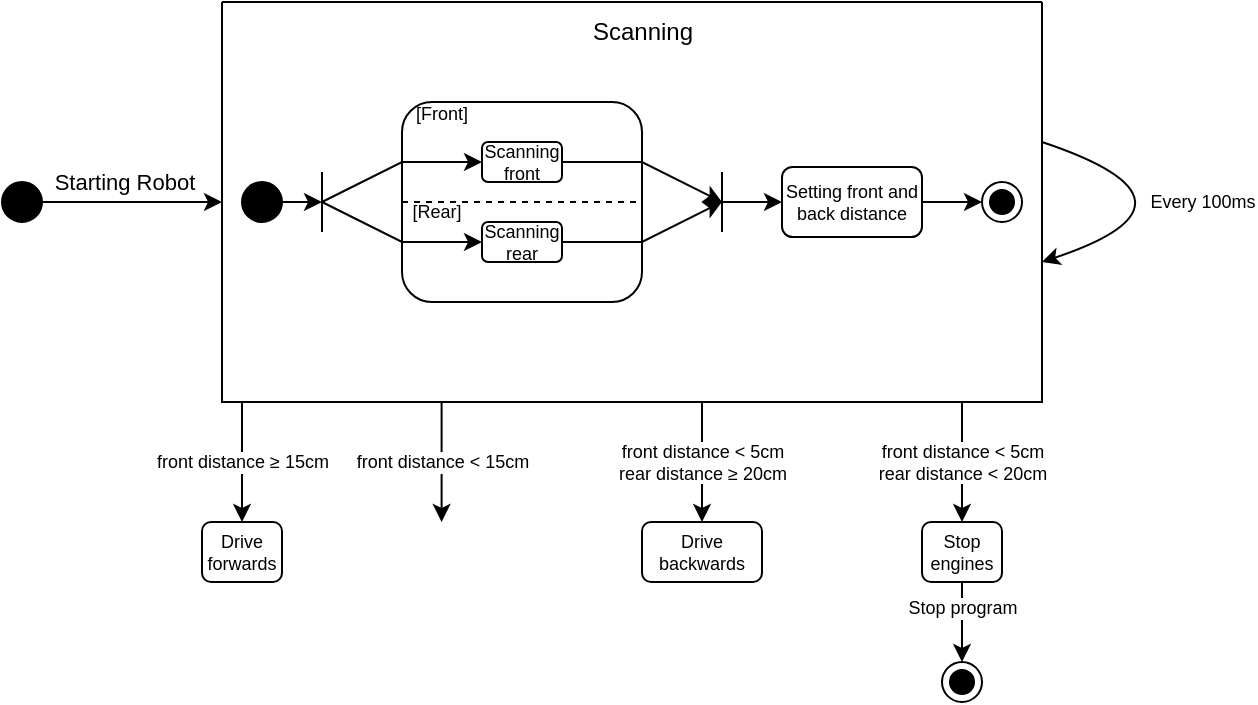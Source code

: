 <mxfile version="20.8.3" type="github">
  <diagram id="Hm4vZ4X6HkvJv1kam_Tk" name="Page-1">
    <mxGraphModel dx="830" dy="473" grid="1" gridSize="10" guides="1" tooltips="1" connect="1" arrows="1" fold="1" page="1" pageScale="1" pageWidth="850" pageHeight="1100" math="0" shadow="0">
      <root>
        <mxCell id="0" />
        <mxCell id="1" parent="0" />
        <mxCell id="5z7hVho_otHzit8Zdy6Q-4" style="edgeStyle=orthogonalEdgeStyle;rounded=0;orthogonalLoop=1;jettySize=auto;html=1;exitX=1;exitY=0.5;exitDx=0;exitDy=0;" parent="1" source="5z7hVho_otHzit8Zdy6Q-2" edge="1">
          <mxGeometry relative="1" as="geometry">
            <mxPoint x="130" y="140" as="targetPoint" />
          </mxGeometry>
        </mxCell>
        <mxCell id="5z7hVho_otHzit8Zdy6Q-7" value="&lt;div&gt;Starting Robot&lt;/div&gt;" style="edgeLabel;html=1;align=center;verticalAlign=middle;resizable=0;points=[];" parent="5z7hVho_otHzit8Zdy6Q-4" vertex="1" connectable="0">
          <mxGeometry x="-0.257" y="2" relative="1" as="geometry">
            <mxPoint x="7" y="-8" as="offset" />
          </mxGeometry>
        </mxCell>
        <mxCell id="5z7hVho_otHzit8Zdy6Q-2" value="" style="shape=ellipse;html=1;fillColor=strokeColor;fontSize=18;fontColor=#ffffff;" parent="1" vertex="1">
          <mxGeometry x="20" y="130" width="20" height="20" as="geometry" />
        </mxCell>
        <mxCell id="5z7hVho_otHzit8Zdy6Q-11" value="" style="swimlane;startSize=0;rounded=1;swimlaneLine=1;arcSize=26;" parent="1" vertex="1">
          <mxGeometry x="130" y="40" width="410" height="200" as="geometry" />
        </mxCell>
        <mxCell id="5z7hVho_otHzit8Zdy6Q-12" value="Scanning" style="text;html=1;align=center;verticalAlign=middle;resizable=0;points=[];autosize=1;strokeColor=none;fillColor=none;" parent="5z7hVho_otHzit8Zdy6Q-11" vertex="1">
          <mxGeometry x="175" width="70" height="30" as="geometry" />
        </mxCell>
        <mxCell id="5z7hVho_otHzit8Zdy6Q-15" value="" style="rounded=1;whiteSpace=wrap;html=1;" parent="5z7hVho_otHzit8Zdy6Q-11" vertex="1">
          <mxGeometry x="90" y="50" width="120" height="100" as="geometry" />
        </mxCell>
        <mxCell id="5z7hVho_otHzit8Zdy6Q-17" value="&lt;font style=&quot;font-size: 9px;&quot;&gt;[Front]&lt;/font&gt;" style="text;html=1;strokeColor=none;fillColor=none;align=center;verticalAlign=middle;whiteSpace=wrap;rounded=0;" parent="5z7hVho_otHzit8Zdy6Q-11" vertex="1">
          <mxGeometry x="90" y="50" width="40" height="10" as="geometry" />
        </mxCell>
        <mxCell id="5z7hVho_otHzit8Zdy6Q-18" value="[Rear]" style="text;html=1;strokeColor=none;fillColor=none;align=center;verticalAlign=middle;whiteSpace=wrap;rounded=0;fontSize=9;" parent="5z7hVho_otHzit8Zdy6Q-11" vertex="1">
          <mxGeometry x="90" y="100" width="35" height="10" as="geometry" />
        </mxCell>
        <mxCell id="5z7hVho_otHzit8Zdy6Q-19" value="" style="endArrow=none;dashed=1;html=1;rounded=0;fontSize=9;exitX=0;exitY=0.5;exitDx=0;exitDy=0;entryX=1;entryY=0.5;entryDx=0;entryDy=0;" parent="5z7hVho_otHzit8Zdy6Q-11" source="5z7hVho_otHzit8Zdy6Q-15" target="5z7hVho_otHzit8Zdy6Q-15" edge="1">
          <mxGeometry width="50" height="50" relative="1" as="geometry">
            <mxPoint x="110" y="100" as="sourcePoint" />
            <mxPoint x="160" y="50" as="targetPoint" />
          </mxGeometry>
        </mxCell>
        <mxCell id="5z7hVho_otHzit8Zdy6Q-14" value="" style="shape=ellipse;html=1;fillColor=strokeColor;fontSize=18;fontColor=#ffffff;rounded=1;" parent="5z7hVho_otHzit8Zdy6Q-11" vertex="1">
          <mxGeometry x="10" y="90" width="20" height="20" as="geometry" />
        </mxCell>
        <mxCell id="5z7hVho_otHzit8Zdy6Q-21" value="" style="endArrow=none;html=1;rounded=0;fontSize=9;" parent="5z7hVho_otHzit8Zdy6Q-11" edge="1">
          <mxGeometry width="50" height="50" relative="1" as="geometry">
            <mxPoint x="50" y="115" as="sourcePoint" />
            <mxPoint x="50" y="85" as="targetPoint" />
          </mxGeometry>
        </mxCell>
        <mxCell id="5z7hVho_otHzit8Zdy6Q-25" value="Scanning front" style="rounded=1;whiteSpace=wrap;html=1;fontSize=9;" parent="5z7hVho_otHzit8Zdy6Q-11" vertex="1">
          <mxGeometry x="130" y="70" width="40" height="20" as="geometry" />
        </mxCell>
        <mxCell id="5z7hVho_otHzit8Zdy6Q-26" value="Scanning rear" style="rounded=1;whiteSpace=wrap;html=1;fontSize=9;" parent="5z7hVho_otHzit8Zdy6Q-11" vertex="1">
          <mxGeometry x="130" y="110" width="40" height="20" as="geometry" />
        </mxCell>
        <mxCell id="5z7hVho_otHzit8Zdy6Q-29" value="" style="endArrow=none;html=1;rounded=0;fontSize=9;" parent="5z7hVho_otHzit8Zdy6Q-11" edge="1">
          <mxGeometry width="50" height="50" relative="1" as="geometry">
            <mxPoint x="250" y="115" as="sourcePoint" />
            <mxPoint x="250" y="85" as="targetPoint" />
          </mxGeometry>
        </mxCell>
        <mxCell id="5z7hVho_otHzit8Zdy6Q-34" value="" style="endArrow=classic;html=1;rounded=0;fontSize=9;entryX=0;entryY=0.5;entryDx=0;entryDy=0;" parent="5z7hVho_otHzit8Zdy6Q-11" edge="1" target="5z7hVho_otHzit8Zdy6Q-35">
          <mxGeometry width="50" height="50" relative="1" as="geometry">
            <mxPoint x="250" y="100" as="sourcePoint" />
            <mxPoint x="290" y="100" as="targetPoint" />
          </mxGeometry>
        </mxCell>
        <mxCell id="5z7hVho_otHzit8Zdy6Q-37" style="edgeStyle=orthogonalEdgeStyle;rounded=0;orthogonalLoop=1;jettySize=auto;html=1;entryX=0;entryY=0.5;entryDx=0;entryDy=0;fontSize=9;" parent="5z7hVho_otHzit8Zdy6Q-11" source="5z7hVho_otHzit8Zdy6Q-35" target="5z7hVho_otHzit8Zdy6Q-36" edge="1">
          <mxGeometry relative="1" as="geometry" />
        </mxCell>
        <mxCell id="5z7hVho_otHzit8Zdy6Q-35" value="Setting front and back distance" style="rounded=1;whiteSpace=wrap;html=1;fontSize=9;" parent="5z7hVho_otHzit8Zdy6Q-11" vertex="1">
          <mxGeometry x="280" y="82.5" width="70" height="35" as="geometry" />
        </mxCell>
        <mxCell id="5z7hVho_otHzit8Zdy6Q-36" value="" style="ellipse;html=1;shape=endState;fillColor=strokeColor;rounded=1;fontSize=9;" parent="5z7hVho_otHzit8Zdy6Q-11" vertex="1">
          <mxGeometry x="380" y="90" width="20" height="20" as="geometry" />
        </mxCell>
        <mxCell id="5z7hVho_otHzit8Zdy6Q-22" style="edgeStyle=orthogonalEdgeStyle;rounded=0;orthogonalLoop=1;jettySize=auto;html=1;exitX=1;exitY=0.5;exitDx=0;exitDy=0;fontSize=9;" parent="1" source="5z7hVho_otHzit8Zdy6Q-14" edge="1">
          <mxGeometry relative="1" as="geometry">
            <mxPoint x="180" y="140" as="targetPoint" />
          </mxGeometry>
        </mxCell>
        <mxCell id="5z7hVho_otHzit8Zdy6Q-23" value="" style="endArrow=classic;html=1;rounded=0;fontSize=9;entryX=0;entryY=0.5;entryDx=0;entryDy=0;" parent="1" target="5z7hVho_otHzit8Zdy6Q-25" edge="1">
          <mxGeometry width="50" height="50" relative="1" as="geometry">
            <mxPoint x="180" y="140" as="sourcePoint" />
            <mxPoint x="400" y="160" as="targetPoint" />
            <Array as="points">
              <mxPoint x="220" y="120" />
            </Array>
          </mxGeometry>
        </mxCell>
        <mxCell id="5z7hVho_otHzit8Zdy6Q-24" value="" style="endArrow=classic;html=1;rounded=0;fontSize=9;entryX=0;entryY=0.5;entryDx=0;entryDy=0;" parent="1" target="5z7hVho_otHzit8Zdy6Q-26" edge="1">
          <mxGeometry width="50" height="50" relative="1" as="geometry">
            <mxPoint x="180" y="140" as="sourcePoint" />
            <mxPoint x="400" y="160" as="targetPoint" />
            <Array as="points">
              <mxPoint x="220" y="160" />
            </Array>
          </mxGeometry>
        </mxCell>
        <mxCell id="5z7hVho_otHzit8Zdy6Q-30" value="" style="endArrow=classic;html=1;fontSize=9;exitX=1;exitY=0.5;exitDx=0;exitDy=0;rounded=0;" parent="1" source="5z7hVho_otHzit8Zdy6Q-25" edge="1">
          <mxGeometry width="50" height="50" relative="1" as="geometry">
            <mxPoint x="350" y="210" as="sourcePoint" />
            <mxPoint x="380" y="140" as="targetPoint" />
            <Array as="points">
              <mxPoint x="340" y="120" />
            </Array>
          </mxGeometry>
        </mxCell>
        <mxCell id="5z7hVho_otHzit8Zdy6Q-31" value="" style="endArrow=classic;html=1;rounded=0;fontSize=9;exitX=1;exitY=0.5;exitDx=0;exitDy=0;" parent="1" source="5z7hVho_otHzit8Zdy6Q-26" edge="1">
          <mxGeometry width="50" height="50" relative="1" as="geometry">
            <mxPoint x="350" y="210" as="sourcePoint" />
            <mxPoint x="380" y="140" as="targetPoint" />
            <Array as="points">
              <mxPoint x="340" y="160" />
            </Array>
          </mxGeometry>
        </mxCell>
        <mxCell id="5z7hVho_otHzit8Zdy6Q-43" value="" style="endArrow=classic;html=1;fontSize=9;curved=1;" parent="1" edge="1">
          <mxGeometry width="50" height="50" relative="1" as="geometry">
            <mxPoint x="540" y="110" as="sourcePoint" />
            <mxPoint x="540" y="170" as="targetPoint" />
            <Array as="points">
              <mxPoint x="630" y="140" />
            </Array>
          </mxGeometry>
        </mxCell>
        <mxCell id="5z7hVho_otHzit8Zdy6Q-44" value="&lt;div&gt;Every 100ms&lt;/div&gt;" style="edgeLabel;html=1;align=center;verticalAlign=middle;resizable=0;points=[];fontSize=9;" parent="5z7hVho_otHzit8Zdy6Q-43" vertex="1" connectable="0">
          <mxGeometry x="0.552" y="-2" relative="1" as="geometry">
            <mxPoint x="40" y="-15" as="offset" />
          </mxGeometry>
        </mxCell>
        <mxCell id="hHfARt0xTF7wVSTU7wBD-3" value="" style="endArrow=classic;html=1;rounded=0;fontSize=9;" edge="1" parent="1">
          <mxGeometry width="50" height="50" relative="1" as="geometry">
            <mxPoint x="140" y="240" as="sourcePoint" />
            <mxPoint x="140" y="300" as="targetPoint" />
          </mxGeometry>
        </mxCell>
        <mxCell id="hHfARt0xTF7wVSTU7wBD-4" value="&lt;div&gt;front distance ≥ 15cm&lt;/div&gt;" style="edgeLabel;html=1;align=center;verticalAlign=middle;resizable=0;points=[];fontSize=9;" vertex="1" connectable="0" parent="hHfARt0xTF7wVSTU7wBD-3">
          <mxGeometry x="0.18" y="-1" relative="1" as="geometry">
            <mxPoint x="1" y="-6" as="offset" />
          </mxGeometry>
        </mxCell>
        <mxCell id="hHfARt0xTF7wVSTU7wBD-5" value="Drive forwards" style="rounded=1;whiteSpace=wrap;html=1;fontSize=9;" vertex="1" parent="1">
          <mxGeometry x="120" y="300" width="40" height="30" as="geometry" />
        </mxCell>
        <mxCell id="hHfARt0xTF7wVSTU7wBD-6" value="" style="endArrow=classic;html=1;rounded=0;fontSize=9;" edge="1" parent="1">
          <mxGeometry width="50" height="50" relative="1" as="geometry">
            <mxPoint x="239.8" y="240" as="sourcePoint" />
            <mxPoint x="239.8" y="300" as="targetPoint" />
          </mxGeometry>
        </mxCell>
        <mxCell id="hHfARt0xTF7wVSTU7wBD-8" value="front distance &amp;lt; 15cm" style="edgeLabel;html=1;align=center;verticalAlign=middle;resizable=0;points=[];fontSize=9;" vertex="1" connectable="0" parent="hHfARt0xTF7wVSTU7wBD-6">
          <mxGeometry x="-0.113" relative="1" as="geometry">
            <mxPoint y="3" as="offset" />
          </mxGeometry>
        </mxCell>
        <mxCell id="hHfARt0xTF7wVSTU7wBD-10" value="" style="endArrow=classic;html=1;rounded=0;fontSize=9;" edge="1" parent="1">
          <mxGeometry width="50" height="50" relative="1" as="geometry">
            <mxPoint x="370" y="240" as="sourcePoint" />
            <mxPoint x="370" y="300" as="targetPoint" />
          </mxGeometry>
        </mxCell>
        <mxCell id="hHfARt0xTF7wVSTU7wBD-11" value="&lt;div&gt;front distance &amp;lt; 5cm&lt;/div&gt;&lt;div&gt;rear distance ≥ 20cm&lt;br&gt;&lt;/div&gt;" style="edgeLabel;html=1;align=center;verticalAlign=middle;resizable=0;points=[];fontSize=9;" vertex="1" connectable="0" parent="hHfARt0xTF7wVSTU7wBD-10">
          <mxGeometry x="0.367" y="2" relative="1" as="geometry">
            <mxPoint x="-2" y="-11" as="offset" />
          </mxGeometry>
        </mxCell>
        <mxCell id="hHfARt0xTF7wVSTU7wBD-12" value="Drive backwards" style="rounded=1;whiteSpace=wrap;html=1;fontSize=9;" vertex="1" parent="1">
          <mxGeometry x="340" y="300" width="60" height="30" as="geometry" />
        </mxCell>
        <mxCell id="hHfARt0xTF7wVSTU7wBD-13" value="" style="endArrow=classic;html=1;rounded=0;fontSize=9;" edge="1" parent="1">
          <mxGeometry width="50" height="50" relative="1" as="geometry">
            <mxPoint x="500" y="240" as="sourcePoint" />
            <mxPoint x="500" y="300" as="targetPoint" />
          </mxGeometry>
        </mxCell>
        <mxCell id="hHfARt0xTF7wVSTU7wBD-14" value="&lt;div&gt;front distance &amp;lt; 5cm&lt;/div&gt;&lt;div&gt;rear distance &amp;lt; 20cm&lt;br&gt;&lt;/div&gt;" style="edgeLabel;html=1;align=center;verticalAlign=middle;resizable=0;points=[];fontSize=9;" vertex="1" connectable="0" parent="hHfARt0xTF7wVSTU7wBD-13">
          <mxGeometry x="0.42" relative="1" as="geometry">
            <mxPoint y="-13" as="offset" />
          </mxGeometry>
        </mxCell>
        <mxCell id="hHfARt0xTF7wVSTU7wBD-18" style="edgeStyle=orthogonalEdgeStyle;rounded=0;orthogonalLoop=1;jettySize=auto;html=1;entryX=0.5;entryY=0;entryDx=0;entryDy=0;fontSize=9;" edge="1" parent="1" source="hHfARt0xTF7wVSTU7wBD-15" target="hHfARt0xTF7wVSTU7wBD-16">
          <mxGeometry relative="1" as="geometry" />
        </mxCell>
        <mxCell id="hHfARt0xTF7wVSTU7wBD-19" value="Stop program" style="edgeLabel;html=1;align=center;verticalAlign=middle;resizable=0;points=[];fontSize=9;" vertex="1" connectable="0" parent="hHfARt0xTF7wVSTU7wBD-18">
          <mxGeometry x="-0.37" y="1" relative="1" as="geometry">
            <mxPoint x="-1" as="offset" />
          </mxGeometry>
        </mxCell>
        <mxCell id="hHfARt0xTF7wVSTU7wBD-15" value="Stop engines" style="rounded=1;whiteSpace=wrap;html=1;fontSize=9;" vertex="1" parent="1">
          <mxGeometry x="480" y="300" width="40" height="30" as="geometry" />
        </mxCell>
        <mxCell id="hHfARt0xTF7wVSTU7wBD-16" value="" style="ellipse;html=1;shape=endState;fillColor=strokeColor;rounded=1;fontSize=9;" vertex="1" parent="1">
          <mxGeometry x="490" y="370" width="20" height="20" as="geometry" />
        </mxCell>
      </root>
    </mxGraphModel>
  </diagram>
</mxfile>
